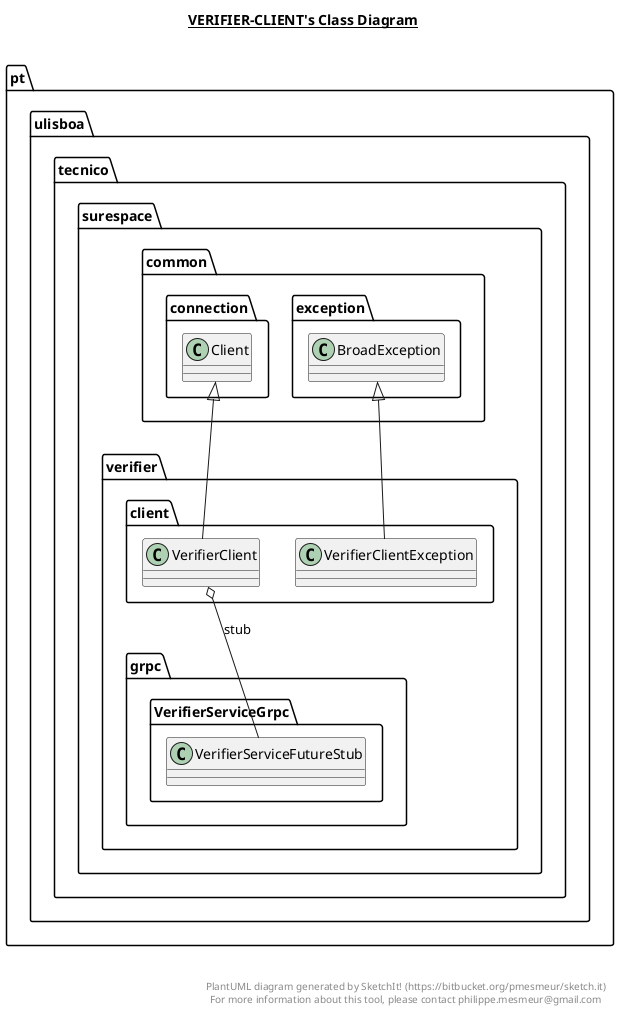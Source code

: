 @startuml

title __VERIFIER-CLIENT's Class Diagram__\n

  namespace pt.ulisboa.tecnico.surespace.verifier.client {
    class pt.ulisboa.tecnico.surespace.verifier.client.VerifierClient {
    }
  }
  

  namespace pt.ulisboa.tecnico.surespace.verifier.client {
    class pt.ulisboa.tecnico.surespace.verifier.client.VerifierClientException {
    }
  }
  

  pt.ulisboa.tecnico.surespace.verifier.client.VerifierClient -up-|> pt.ulisboa.tecnico.surespace.common.connection.Client
  pt.ulisboa.tecnico.surespace.verifier.client.VerifierClient o-- pt.ulisboa.tecnico.surespace.verifier.grpc.VerifierServiceGrpc.VerifierServiceFutureStub : stub
  pt.ulisboa.tecnico.surespace.verifier.client.VerifierClientException -up-|> pt.ulisboa.tecnico.surespace.common.exception.BroadException


right footer


PlantUML diagram generated by SketchIt! (https://bitbucket.org/pmesmeur/sketch.it)
For more information about this tool, please contact philippe.mesmeur@gmail.com
endfooter

@enduml
